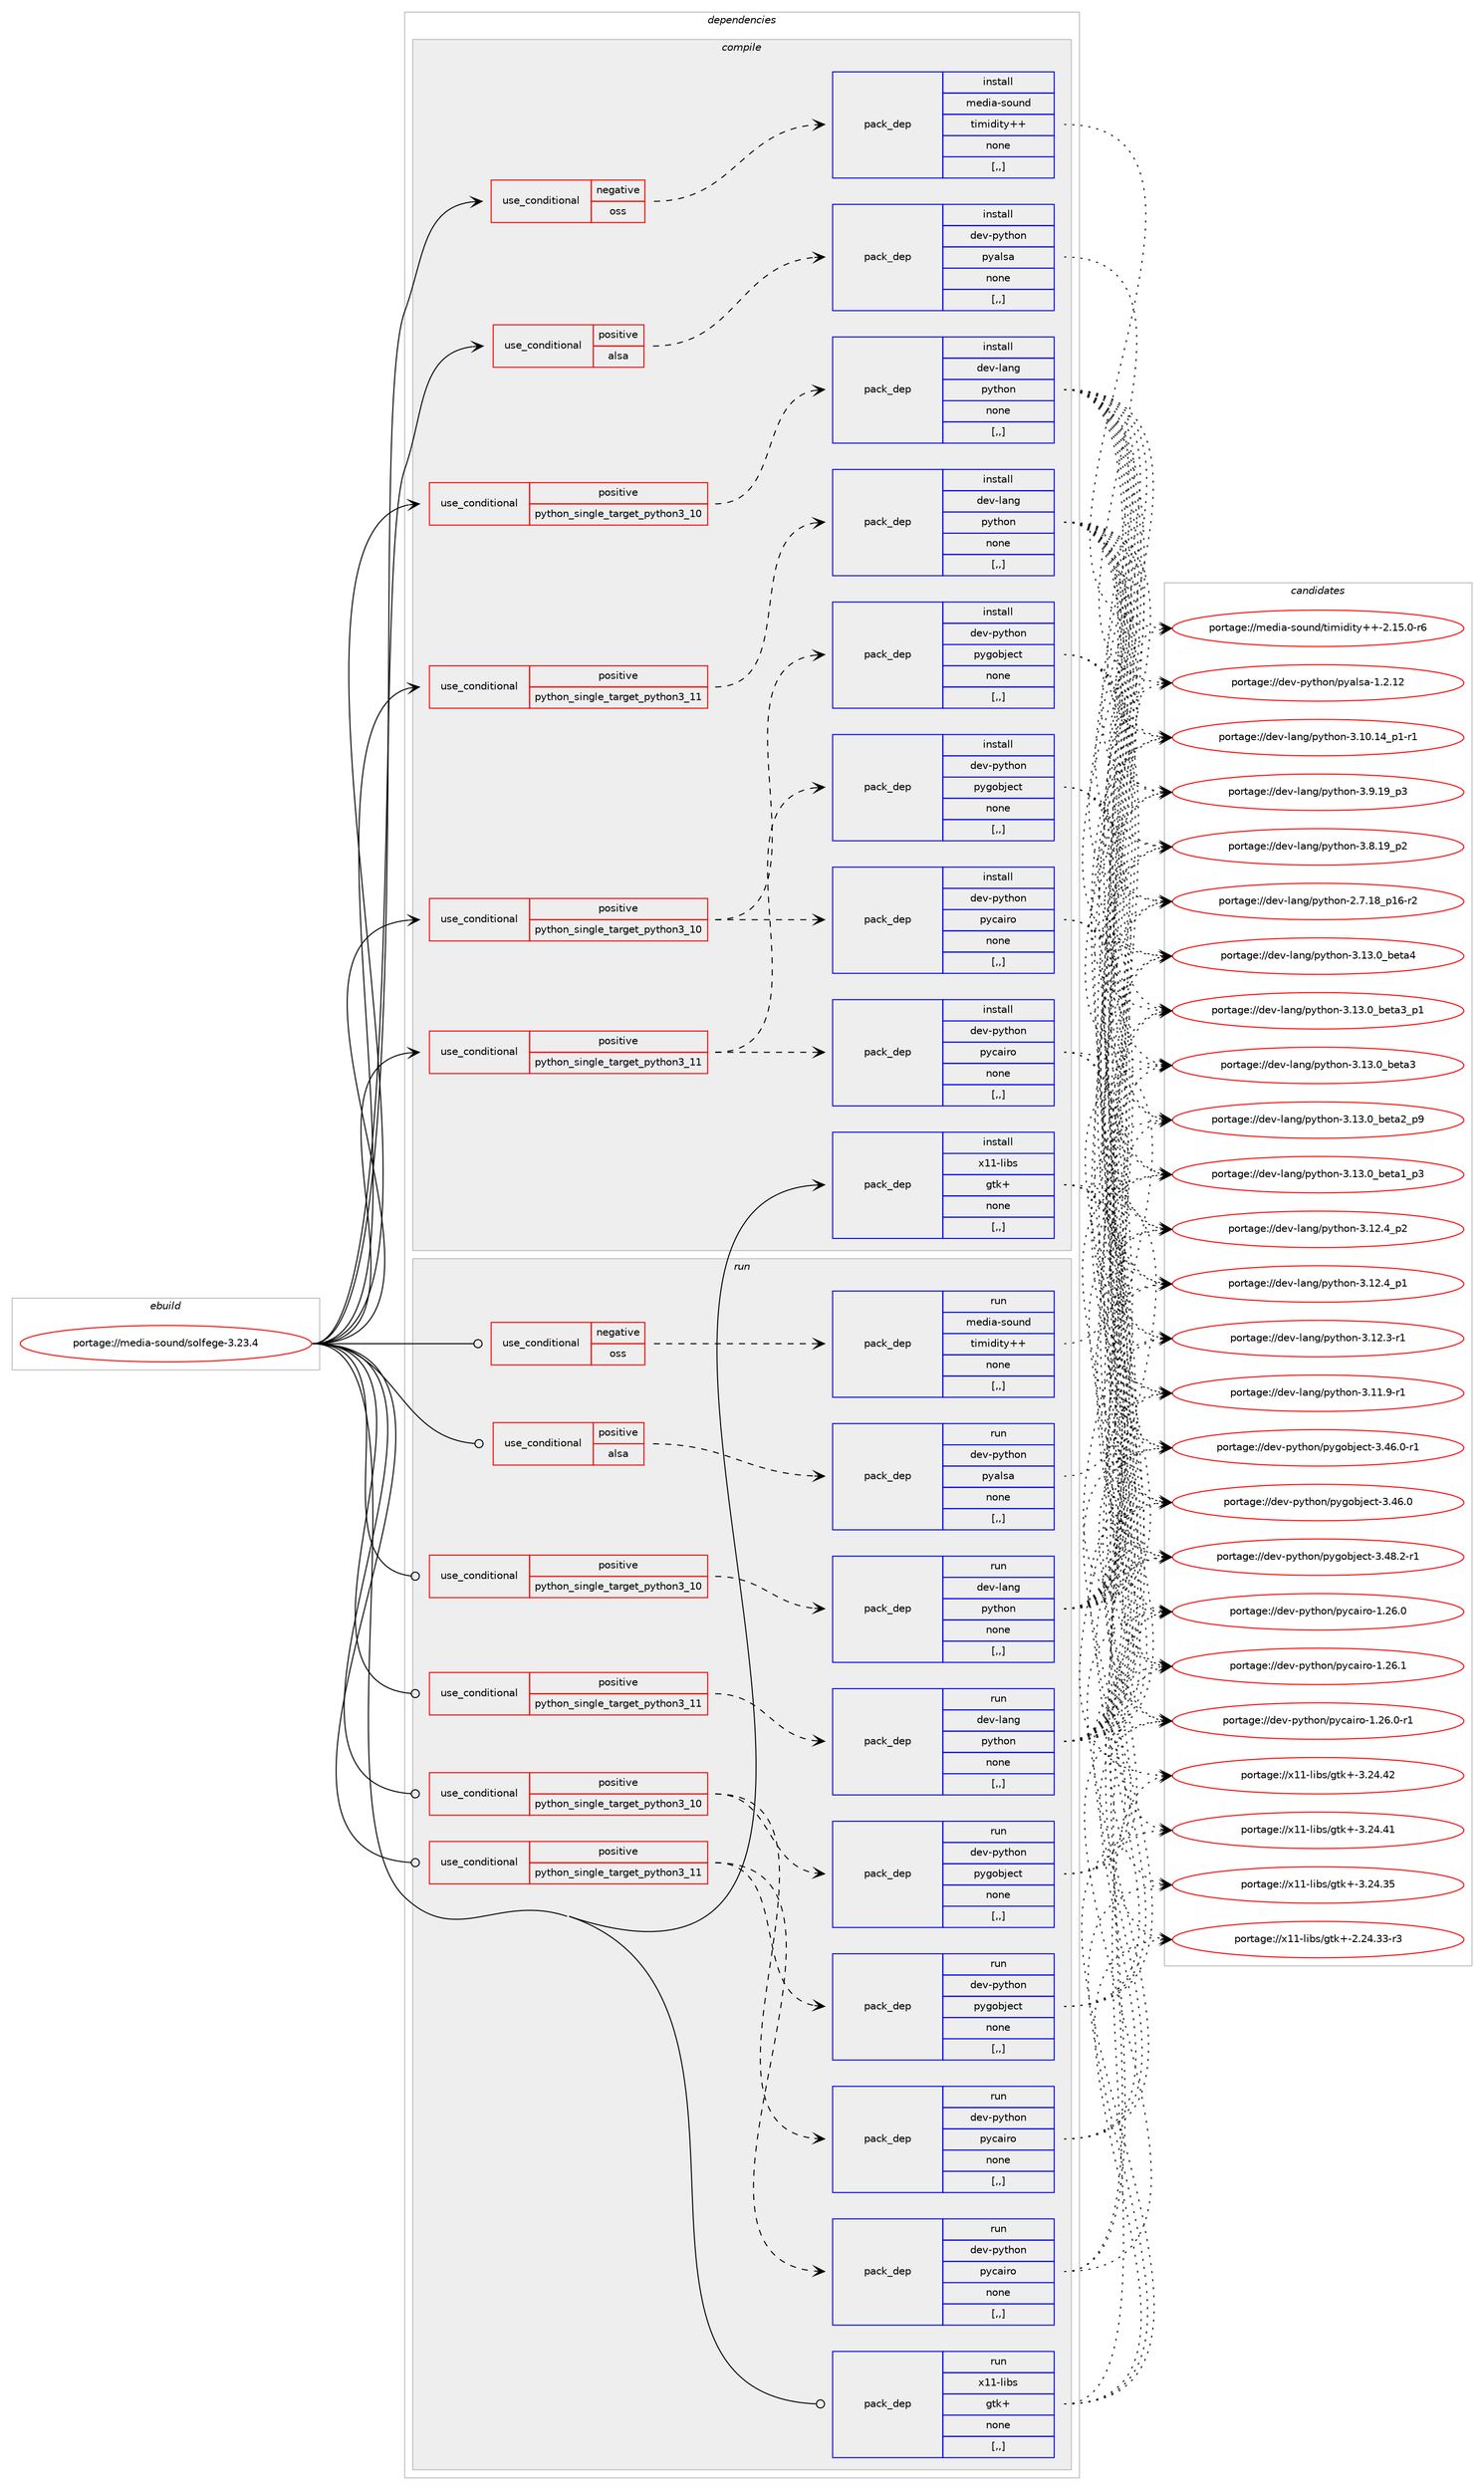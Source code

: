 digraph prolog {

# *************
# Graph options
# *************

newrank=true;
concentrate=true;
compound=true;
graph [rankdir=LR,fontname=Helvetica,fontsize=10,ranksep=1.5];#, ranksep=2.5, nodesep=0.2];
edge  [arrowhead=vee];
node  [fontname=Helvetica,fontsize=10];

# **********
# The ebuild
# **********

subgraph cluster_leftcol {
color=gray;
label=<<i>ebuild</i>>;
id [label="portage://media-sound/solfege-3.23.4", color=red, width=4, href="../media-sound/solfege-3.23.4.svg"];
}

# ****************
# The dependencies
# ****************

subgraph cluster_midcol {
color=gray;
label=<<i>dependencies</i>>;
subgraph cluster_compile {
fillcolor="#eeeeee";
style=filled;
label=<<i>compile</i>>;
subgraph cond81376 {
dependency320776 [label=<<TABLE BORDER="0" CELLBORDER="1" CELLSPACING="0" CELLPADDING="4"><TR><TD ROWSPAN="3" CELLPADDING="10">use_conditional</TD></TR><TR><TD>negative</TD></TR><TR><TD>oss</TD></TR></TABLE>>, shape=none, color=red];
subgraph pack236933 {
dependency320777 [label=<<TABLE BORDER="0" CELLBORDER="1" CELLSPACING="0" CELLPADDING="4" WIDTH="220"><TR><TD ROWSPAN="6" CELLPADDING="30">pack_dep</TD></TR><TR><TD WIDTH="110">install</TD></TR><TR><TD>media-sound</TD></TR><TR><TD>timidity++</TD></TR><TR><TD>none</TD></TR><TR><TD>[,,]</TD></TR></TABLE>>, shape=none, color=blue];
}
dependency320776:e -> dependency320777:w [weight=20,style="dashed",arrowhead="vee"];
}
id:e -> dependency320776:w [weight=20,style="solid",arrowhead="vee"];
subgraph cond81377 {
dependency320778 [label=<<TABLE BORDER="0" CELLBORDER="1" CELLSPACING="0" CELLPADDING="4"><TR><TD ROWSPAN="3" CELLPADDING="10">use_conditional</TD></TR><TR><TD>positive</TD></TR><TR><TD>alsa</TD></TR></TABLE>>, shape=none, color=red];
subgraph pack236934 {
dependency320779 [label=<<TABLE BORDER="0" CELLBORDER="1" CELLSPACING="0" CELLPADDING="4" WIDTH="220"><TR><TD ROWSPAN="6" CELLPADDING="30">pack_dep</TD></TR><TR><TD WIDTH="110">install</TD></TR><TR><TD>dev-python</TD></TR><TR><TD>pyalsa</TD></TR><TR><TD>none</TD></TR><TR><TD>[,,]</TD></TR></TABLE>>, shape=none, color=blue];
}
dependency320778:e -> dependency320779:w [weight=20,style="dashed",arrowhead="vee"];
}
id:e -> dependency320778:w [weight=20,style="solid",arrowhead="vee"];
subgraph cond81378 {
dependency320780 [label=<<TABLE BORDER="0" CELLBORDER="1" CELLSPACING="0" CELLPADDING="4"><TR><TD ROWSPAN="3" CELLPADDING="10">use_conditional</TD></TR><TR><TD>positive</TD></TR><TR><TD>python_single_target_python3_10</TD></TR></TABLE>>, shape=none, color=red];
subgraph pack236935 {
dependency320781 [label=<<TABLE BORDER="0" CELLBORDER="1" CELLSPACING="0" CELLPADDING="4" WIDTH="220"><TR><TD ROWSPAN="6" CELLPADDING="30">pack_dep</TD></TR><TR><TD WIDTH="110">install</TD></TR><TR><TD>dev-lang</TD></TR><TR><TD>python</TD></TR><TR><TD>none</TD></TR><TR><TD>[,,]</TD></TR></TABLE>>, shape=none, color=blue];
}
dependency320780:e -> dependency320781:w [weight=20,style="dashed",arrowhead="vee"];
}
id:e -> dependency320780:w [weight=20,style="solid",arrowhead="vee"];
subgraph cond81379 {
dependency320782 [label=<<TABLE BORDER="0" CELLBORDER="1" CELLSPACING="0" CELLPADDING="4"><TR><TD ROWSPAN="3" CELLPADDING="10">use_conditional</TD></TR><TR><TD>positive</TD></TR><TR><TD>python_single_target_python3_10</TD></TR></TABLE>>, shape=none, color=red];
subgraph pack236936 {
dependency320783 [label=<<TABLE BORDER="0" CELLBORDER="1" CELLSPACING="0" CELLPADDING="4" WIDTH="220"><TR><TD ROWSPAN="6" CELLPADDING="30">pack_dep</TD></TR><TR><TD WIDTH="110">install</TD></TR><TR><TD>dev-python</TD></TR><TR><TD>pycairo</TD></TR><TR><TD>none</TD></TR><TR><TD>[,,]</TD></TR></TABLE>>, shape=none, color=blue];
}
dependency320782:e -> dependency320783:w [weight=20,style="dashed",arrowhead="vee"];
subgraph pack236937 {
dependency320784 [label=<<TABLE BORDER="0" CELLBORDER="1" CELLSPACING="0" CELLPADDING="4" WIDTH="220"><TR><TD ROWSPAN="6" CELLPADDING="30">pack_dep</TD></TR><TR><TD WIDTH="110">install</TD></TR><TR><TD>dev-python</TD></TR><TR><TD>pygobject</TD></TR><TR><TD>none</TD></TR><TR><TD>[,,]</TD></TR></TABLE>>, shape=none, color=blue];
}
dependency320782:e -> dependency320784:w [weight=20,style="dashed",arrowhead="vee"];
}
id:e -> dependency320782:w [weight=20,style="solid",arrowhead="vee"];
subgraph cond81380 {
dependency320785 [label=<<TABLE BORDER="0" CELLBORDER="1" CELLSPACING="0" CELLPADDING="4"><TR><TD ROWSPAN="3" CELLPADDING="10">use_conditional</TD></TR><TR><TD>positive</TD></TR><TR><TD>python_single_target_python3_11</TD></TR></TABLE>>, shape=none, color=red];
subgraph pack236938 {
dependency320786 [label=<<TABLE BORDER="0" CELLBORDER="1" CELLSPACING="0" CELLPADDING="4" WIDTH="220"><TR><TD ROWSPAN="6" CELLPADDING="30">pack_dep</TD></TR><TR><TD WIDTH="110">install</TD></TR><TR><TD>dev-lang</TD></TR><TR><TD>python</TD></TR><TR><TD>none</TD></TR><TR><TD>[,,]</TD></TR></TABLE>>, shape=none, color=blue];
}
dependency320785:e -> dependency320786:w [weight=20,style="dashed",arrowhead="vee"];
}
id:e -> dependency320785:w [weight=20,style="solid",arrowhead="vee"];
subgraph cond81381 {
dependency320787 [label=<<TABLE BORDER="0" CELLBORDER="1" CELLSPACING="0" CELLPADDING="4"><TR><TD ROWSPAN="3" CELLPADDING="10">use_conditional</TD></TR><TR><TD>positive</TD></TR><TR><TD>python_single_target_python3_11</TD></TR></TABLE>>, shape=none, color=red];
subgraph pack236939 {
dependency320788 [label=<<TABLE BORDER="0" CELLBORDER="1" CELLSPACING="0" CELLPADDING="4" WIDTH="220"><TR><TD ROWSPAN="6" CELLPADDING="30">pack_dep</TD></TR><TR><TD WIDTH="110">install</TD></TR><TR><TD>dev-python</TD></TR><TR><TD>pycairo</TD></TR><TR><TD>none</TD></TR><TR><TD>[,,]</TD></TR></TABLE>>, shape=none, color=blue];
}
dependency320787:e -> dependency320788:w [weight=20,style="dashed",arrowhead="vee"];
subgraph pack236940 {
dependency320789 [label=<<TABLE BORDER="0" CELLBORDER="1" CELLSPACING="0" CELLPADDING="4" WIDTH="220"><TR><TD ROWSPAN="6" CELLPADDING="30">pack_dep</TD></TR><TR><TD WIDTH="110">install</TD></TR><TR><TD>dev-python</TD></TR><TR><TD>pygobject</TD></TR><TR><TD>none</TD></TR><TR><TD>[,,]</TD></TR></TABLE>>, shape=none, color=blue];
}
dependency320787:e -> dependency320789:w [weight=20,style="dashed",arrowhead="vee"];
}
id:e -> dependency320787:w [weight=20,style="solid",arrowhead="vee"];
subgraph pack236941 {
dependency320790 [label=<<TABLE BORDER="0" CELLBORDER="1" CELLSPACING="0" CELLPADDING="4" WIDTH="220"><TR><TD ROWSPAN="6" CELLPADDING="30">pack_dep</TD></TR><TR><TD WIDTH="110">install</TD></TR><TR><TD>x11-libs</TD></TR><TR><TD>gtk+</TD></TR><TR><TD>none</TD></TR><TR><TD>[,,]</TD></TR></TABLE>>, shape=none, color=blue];
}
id:e -> dependency320790:w [weight=20,style="solid",arrowhead="vee"];
}
subgraph cluster_compileandrun {
fillcolor="#eeeeee";
style=filled;
label=<<i>compile and run</i>>;
}
subgraph cluster_run {
fillcolor="#eeeeee";
style=filled;
label=<<i>run</i>>;
subgraph cond81382 {
dependency320791 [label=<<TABLE BORDER="0" CELLBORDER="1" CELLSPACING="0" CELLPADDING="4"><TR><TD ROWSPAN="3" CELLPADDING="10">use_conditional</TD></TR><TR><TD>negative</TD></TR><TR><TD>oss</TD></TR></TABLE>>, shape=none, color=red];
subgraph pack236942 {
dependency320792 [label=<<TABLE BORDER="0" CELLBORDER="1" CELLSPACING="0" CELLPADDING="4" WIDTH="220"><TR><TD ROWSPAN="6" CELLPADDING="30">pack_dep</TD></TR><TR><TD WIDTH="110">run</TD></TR><TR><TD>media-sound</TD></TR><TR><TD>timidity++</TD></TR><TR><TD>none</TD></TR><TR><TD>[,,]</TD></TR></TABLE>>, shape=none, color=blue];
}
dependency320791:e -> dependency320792:w [weight=20,style="dashed",arrowhead="vee"];
}
id:e -> dependency320791:w [weight=20,style="solid",arrowhead="odot"];
subgraph cond81383 {
dependency320793 [label=<<TABLE BORDER="0" CELLBORDER="1" CELLSPACING="0" CELLPADDING="4"><TR><TD ROWSPAN="3" CELLPADDING="10">use_conditional</TD></TR><TR><TD>positive</TD></TR><TR><TD>alsa</TD></TR></TABLE>>, shape=none, color=red];
subgraph pack236943 {
dependency320794 [label=<<TABLE BORDER="0" CELLBORDER="1" CELLSPACING="0" CELLPADDING="4" WIDTH="220"><TR><TD ROWSPAN="6" CELLPADDING="30">pack_dep</TD></TR><TR><TD WIDTH="110">run</TD></TR><TR><TD>dev-python</TD></TR><TR><TD>pyalsa</TD></TR><TR><TD>none</TD></TR><TR><TD>[,,]</TD></TR></TABLE>>, shape=none, color=blue];
}
dependency320793:e -> dependency320794:w [weight=20,style="dashed",arrowhead="vee"];
}
id:e -> dependency320793:w [weight=20,style="solid",arrowhead="odot"];
subgraph cond81384 {
dependency320795 [label=<<TABLE BORDER="0" CELLBORDER="1" CELLSPACING="0" CELLPADDING="4"><TR><TD ROWSPAN="3" CELLPADDING="10">use_conditional</TD></TR><TR><TD>positive</TD></TR><TR><TD>python_single_target_python3_10</TD></TR></TABLE>>, shape=none, color=red];
subgraph pack236944 {
dependency320796 [label=<<TABLE BORDER="0" CELLBORDER="1" CELLSPACING="0" CELLPADDING="4" WIDTH="220"><TR><TD ROWSPAN="6" CELLPADDING="30">pack_dep</TD></TR><TR><TD WIDTH="110">run</TD></TR><TR><TD>dev-lang</TD></TR><TR><TD>python</TD></TR><TR><TD>none</TD></TR><TR><TD>[,,]</TD></TR></TABLE>>, shape=none, color=blue];
}
dependency320795:e -> dependency320796:w [weight=20,style="dashed",arrowhead="vee"];
}
id:e -> dependency320795:w [weight=20,style="solid",arrowhead="odot"];
subgraph cond81385 {
dependency320797 [label=<<TABLE BORDER="0" CELLBORDER="1" CELLSPACING="0" CELLPADDING="4"><TR><TD ROWSPAN="3" CELLPADDING="10">use_conditional</TD></TR><TR><TD>positive</TD></TR><TR><TD>python_single_target_python3_10</TD></TR></TABLE>>, shape=none, color=red];
subgraph pack236945 {
dependency320798 [label=<<TABLE BORDER="0" CELLBORDER="1" CELLSPACING="0" CELLPADDING="4" WIDTH="220"><TR><TD ROWSPAN="6" CELLPADDING="30">pack_dep</TD></TR><TR><TD WIDTH="110">run</TD></TR><TR><TD>dev-python</TD></TR><TR><TD>pycairo</TD></TR><TR><TD>none</TD></TR><TR><TD>[,,]</TD></TR></TABLE>>, shape=none, color=blue];
}
dependency320797:e -> dependency320798:w [weight=20,style="dashed",arrowhead="vee"];
subgraph pack236946 {
dependency320799 [label=<<TABLE BORDER="0" CELLBORDER="1" CELLSPACING="0" CELLPADDING="4" WIDTH="220"><TR><TD ROWSPAN="6" CELLPADDING="30">pack_dep</TD></TR><TR><TD WIDTH="110">run</TD></TR><TR><TD>dev-python</TD></TR><TR><TD>pygobject</TD></TR><TR><TD>none</TD></TR><TR><TD>[,,]</TD></TR></TABLE>>, shape=none, color=blue];
}
dependency320797:e -> dependency320799:w [weight=20,style="dashed",arrowhead="vee"];
}
id:e -> dependency320797:w [weight=20,style="solid",arrowhead="odot"];
subgraph cond81386 {
dependency320800 [label=<<TABLE BORDER="0" CELLBORDER="1" CELLSPACING="0" CELLPADDING="4"><TR><TD ROWSPAN="3" CELLPADDING="10">use_conditional</TD></TR><TR><TD>positive</TD></TR><TR><TD>python_single_target_python3_11</TD></TR></TABLE>>, shape=none, color=red];
subgraph pack236947 {
dependency320801 [label=<<TABLE BORDER="0" CELLBORDER="1" CELLSPACING="0" CELLPADDING="4" WIDTH="220"><TR><TD ROWSPAN="6" CELLPADDING="30">pack_dep</TD></TR><TR><TD WIDTH="110">run</TD></TR><TR><TD>dev-lang</TD></TR><TR><TD>python</TD></TR><TR><TD>none</TD></TR><TR><TD>[,,]</TD></TR></TABLE>>, shape=none, color=blue];
}
dependency320800:e -> dependency320801:w [weight=20,style="dashed",arrowhead="vee"];
}
id:e -> dependency320800:w [weight=20,style="solid",arrowhead="odot"];
subgraph cond81387 {
dependency320802 [label=<<TABLE BORDER="0" CELLBORDER="1" CELLSPACING="0" CELLPADDING="4"><TR><TD ROWSPAN="3" CELLPADDING="10">use_conditional</TD></TR><TR><TD>positive</TD></TR><TR><TD>python_single_target_python3_11</TD></TR></TABLE>>, shape=none, color=red];
subgraph pack236948 {
dependency320803 [label=<<TABLE BORDER="0" CELLBORDER="1" CELLSPACING="0" CELLPADDING="4" WIDTH="220"><TR><TD ROWSPAN="6" CELLPADDING="30">pack_dep</TD></TR><TR><TD WIDTH="110">run</TD></TR><TR><TD>dev-python</TD></TR><TR><TD>pycairo</TD></TR><TR><TD>none</TD></TR><TR><TD>[,,]</TD></TR></TABLE>>, shape=none, color=blue];
}
dependency320802:e -> dependency320803:w [weight=20,style="dashed",arrowhead="vee"];
subgraph pack236949 {
dependency320804 [label=<<TABLE BORDER="0" CELLBORDER="1" CELLSPACING="0" CELLPADDING="4" WIDTH="220"><TR><TD ROWSPAN="6" CELLPADDING="30">pack_dep</TD></TR><TR><TD WIDTH="110">run</TD></TR><TR><TD>dev-python</TD></TR><TR><TD>pygobject</TD></TR><TR><TD>none</TD></TR><TR><TD>[,,]</TD></TR></TABLE>>, shape=none, color=blue];
}
dependency320802:e -> dependency320804:w [weight=20,style="dashed",arrowhead="vee"];
}
id:e -> dependency320802:w [weight=20,style="solid",arrowhead="odot"];
subgraph pack236950 {
dependency320805 [label=<<TABLE BORDER="0" CELLBORDER="1" CELLSPACING="0" CELLPADDING="4" WIDTH="220"><TR><TD ROWSPAN="6" CELLPADDING="30">pack_dep</TD></TR><TR><TD WIDTH="110">run</TD></TR><TR><TD>x11-libs</TD></TR><TR><TD>gtk+</TD></TR><TR><TD>none</TD></TR><TR><TD>[,,]</TD></TR></TABLE>>, shape=none, color=blue];
}
id:e -> dependency320805:w [weight=20,style="solid",arrowhead="odot"];
}
}

# **************
# The candidates
# **************

subgraph cluster_choices {
rank=same;
color=gray;
label=<<i>candidates</i>>;

subgraph choice236933 {
color=black;
nodesep=1;
choice1091011001059745115111117110100471161051091051001051161214343455046495346484511454 [label="portage://media-sound/timidity++-2.15.0-r6", color=red, width=4,href="../media-sound/timidity++-2.15.0-r6.svg"];
dependency320777:e -> choice1091011001059745115111117110100471161051091051001051161214343455046495346484511454:w [style=dotted,weight="100"];
}
subgraph choice236934 {
color=black;
nodesep=1;
choice1001011184511212111610411111047112121971081159745494650464950 [label="portage://dev-python/pyalsa-1.2.12", color=red, width=4,href="../dev-python/pyalsa-1.2.12.svg"];
dependency320779:e -> choice1001011184511212111610411111047112121971081159745494650464950:w [style=dotted,weight="100"];
}
subgraph choice236935 {
color=black;
nodesep=1;
choice1001011184510897110103471121211161041111104551464951464895981011169752 [label="portage://dev-lang/python-3.13.0_beta4", color=red, width=4,href="../dev-lang/python-3.13.0_beta4.svg"];
choice10010111845108971101034711212111610411111045514649514648959810111697519511249 [label="portage://dev-lang/python-3.13.0_beta3_p1", color=red, width=4,href="../dev-lang/python-3.13.0_beta3_p1.svg"];
choice1001011184510897110103471121211161041111104551464951464895981011169751 [label="portage://dev-lang/python-3.13.0_beta3", color=red, width=4,href="../dev-lang/python-3.13.0_beta3.svg"];
choice10010111845108971101034711212111610411111045514649514648959810111697509511257 [label="portage://dev-lang/python-3.13.0_beta2_p9", color=red, width=4,href="../dev-lang/python-3.13.0_beta2_p9.svg"];
choice10010111845108971101034711212111610411111045514649514648959810111697499511251 [label="portage://dev-lang/python-3.13.0_beta1_p3", color=red, width=4,href="../dev-lang/python-3.13.0_beta1_p3.svg"];
choice100101118451089711010347112121116104111110455146495046529511250 [label="portage://dev-lang/python-3.12.4_p2", color=red, width=4,href="../dev-lang/python-3.12.4_p2.svg"];
choice100101118451089711010347112121116104111110455146495046529511249 [label="portage://dev-lang/python-3.12.4_p1", color=red, width=4,href="../dev-lang/python-3.12.4_p1.svg"];
choice100101118451089711010347112121116104111110455146495046514511449 [label="portage://dev-lang/python-3.12.3-r1", color=red, width=4,href="../dev-lang/python-3.12.3-r1.svg"];
choice100101118451089711010347112121116104111110455146494946574511449 [label="portage://dev-lang/python-3.11.9-r1", color=red, width=4,href="../dev-lang/python-3.11.9-r1.svg"];
choice100101118451089711010347112121116104111110455146494846495295112494511449 [label="portage://dev-lang/python-3.10.14_p1-r1", color=red, width=4,href="../dev-lang/python-3.10.14_p1-r1.svg"];
choice100101118451089711010347112121116104111110455146574649579511251 [label="portage://dev-lang/python-3.9.19_p3", color=red, width=4,href="../dev-lang/python-3.9.19_p3.svg"];
choice100101118451089711010347112121116104111110455146564649579511250 [label="portage://dev-lang/python-3.8.19_p2", color=red, width=4,href="../dev-lang/python-3.8.19_p2.svg"];
choice100101118451089711010347112121116104111110455046554649569511249544511450 [label="portage://dev-lang/python-2.7.18_p16-r2", color=red, width=4,href="../dev-lang/python-2.7.18_p16-r2.svg"];
dependency320781:e -> choice1001011184510897110103471121211161041111104551464951464895981011169752:w [style=dotted,weight="100"];
dependency320781:e -> choice10010111845108971101034711212111610411111045514649514648959810111697519511249:w [style=dotted,weight="100"];
dependency320781:e -> choice1001011184510897110103471121211161041111104551464951464895981011169751:w [style=dotted,weight="100"];
dependency320781:e -> choice10010111845108971101034711212111610411111045514649514648959810111697509511257:w [style=dotted,weight="100"];
dependency320781:e -> choice10010111845108971101034711212111610411111045514649514648959810111697499511251:w [style=dotted,weight="100"];
dependency320781:e -> choice100101118451089711010347112121116104111110455146495046529511250:w [style=dotted,weight="100"];
dependency320781:e -> choice100101118451089711010347112121116104111110455146495046529511249:w [style=dotted,weight="100"];
dependency320781:e -> choice100101118451089711010347112121116104111110455146495046514511449:w [style=dotted,weight="100"];
dependency320781:e -> choice100101118451089711010347112121116104111110455146494946574511449:w [style=dotted,weight="100"];
dependency320781:e -> choice100101118451089711010347112121116104111110455146494846495295112494511449:w [style=dotted,weight="100"];
dependency320781:e -> choice100101118451089711010347112121116104111110455146574649579511251:w [style=dotted,weight="100"];
dependency320781:e -> choice100101118451089711010347112121116104111110455146564649579511250:w [style=dotted,weight="100"];
dependency320781:e -> choice100101118451089711010347112121116104111110455046554649569511249544511450:w [style=dotted,weight="100"];
}
subgraph choice236936 {
color=black;
nodesep=1;
choice1001011184511212111610411111047112121999710511411145494650544649 [label="portage://dev-python/pycairo-1.26.1", color=red, width=4,href="../dev-python/pycairo-1.26.1.svg"];
choice10010111845112121116104111110471121219997105114111454946505446484511449 [label="portage://dev-python/pycairo-1.26.0-r1", color=red, width=4,href="../dev-python/pycairo-1.26.0-r1.svg"];
choice1001011184511212111610411111047112121999710511411145494650544648 [label="portage://dev-python/pycairo-1.26.0", color=red, width=4,href="../dev-python/pycairo-1.26.0.svg"];
dependency320783:e -> choice1001011184511212111610411111047112121999710511411145494650544649:w [style=dotted,weight="100"];
dependency320783:e -> choice10010111845112121116104111110471121219997105114111454946505446484511449:w [style=dotted,weight="100"];
dependency320783:e -> choice1001011184511212111610411111047112121999710511411145494650544648:w [style=dotted,weight="100"];
}
subgraph choice236937 {
color=black;
nodesep=1;
choice10010111845112121116104111110471121211031119810610199116455146525646504511449 [label="portage://dev-python/pygobject-3.48.2-r1", color=red, width=4,href="../dev-python/pygobject-3.48.2-r1.svg"];
choice10010111845112121116104111110471121211031119810610199116455146525446484511449 [label="portage://dev-python/pygobject-3.46.0-r1", color=red, width=4,href="../dev-python/pygobject-3.46.0-r1.svg"];
choice1001011184511212111610411111047112121103111981061019911645514652544648 [label="portage://dev-python/pygobject-3.46.0", color=red, width=4,href="../dev-python/pygobject-3.46.0.svg"];
dependency320784:e -> choice10010111845112121116104111110471121211031119810610199116455146525646504511449:w [style=dotted,weight="100"];
dependency320784:e -> choice10010111845112121116104111110471121211031119810610199116455146525446484511449:w [style=dotted,weight="100"];
dependency320784:e -> choice1001011184511212111610411111047112121103111981061019911645514652544648:w [style=dotted,weight="100"];
}
subgraph choice236938 {
color=black;
nodesep=1;
choice1001011184510897110103471121211161041111104551464951464895981011169752 [label="portage://dev-lang/python-3.13.0_beta4", color=red, width=4,href="../dev-lang/python-3.13.0_beta4.svg"];
choice10010111845108971101034711212111610411111045514649514648959810111697519511249 [label="portage://dev-lang/python-3.13.0_beta3_p1", color=red, width=4,href="../dev-lang/python-3.13.0_beta3_p1.svg"];
choice1001011184510897110103471121211161041111104551464951464895981011169751 [label="portage://dev-lang/python-3.13.0_beta3", color=red, width=4,href="../dev-lang/python-3.13.0_beta3.svg"];
choice10010111845108971101034711212111610411111045514649514648959810111697509511257 [label="portage://dev-lang/python-3.13.0_beta2_p9", color=red, width=4,href="../dev-lang/python-3.13.0_beta2_p9.svg"];
choice10010111845108971101034711212111610411111045514649514648959810111697499511251 [label="portage://dev-lang/python-3.13.0_beta1_p3", color=red, width=4,href="../dev-lang/python-3.13.0_beta1_p3.svg"];
choice100101118451089711010347112121116104111110455146495046529511250 [label="portage://dev-lang/python-3.12.4_p2", color=red, width=4,href="../dev-lang/python-3.12.4_p2.svg"];
choice100101118451089711010347112121116104111110455146495046529511249 [label="portage://dev-lang/python-3.12.4_p1", color=red, width=4,href="../dev-lang/python-3.12.4_p1.svg"];
choice100101118451089711010347112121116104111110455146495046514511449 [label="portage://dev-lang/python-3.12.3-r1", color=red, width=4,href="../dev-lang/python-3.12.3-r1.svg"];
choice100101118451089711010347112121116104111110455146494946574511449 [label="portage://dev-lang/python-3.11.9-r1", color=red, width=4,href="../dev-lang/python-3.11.9-r1.svg"];
choice100101118451089711010347112121116104111110455146494846495295112494511449 [label="portage://dev-lang/python-3.10.14_p1-r1", color=red, width=4,href="../dev-lang/python-3.10.14_p1-r1.svg"];
choice100101118451089711010347112121116104111110455146574649579511251 [label="portage://dev-lang/python-3.9.19_p3", color=red, width=4,href="../dev-lang/python-3.9.19_p3.svg"];
choice100101118451089711010347112121116104111110455146564649579511250 [label="portage://dev-lang/python-3.8.19_p2", color=red, width=4,href="../dev-lang/python-3.8.19_p2.svg"];
choice100101118451089711010347112121116104111110455046554649569511249544511450 [label="portage://dev-lang/python-2.7.18_p16-r2", color=red, width=4,href="../dev-lang/python-2.7.18_p16-r2.svg"];
dependency320786:e -> choice1001011184510897110103471121211161041111104551464951464895981011169752:w [style=dotted,weight="100"];
dependency320786:e -> choice10010111845108971101034711212111610411111045514649514648959810111697519511249:w [style=dotted,weight="100"];
dependency320786:e -> choice1001011184510897110103471121211161041111104551464951464895981011169751:w [style=dotted,weight="100"];
dependency320786:e -> choice10010111845108971101034711212111610411111045514649514648959810111697509511257:w [style=dotted,weight="100"];
dependency320786:e -> choice10010111845108971101034711212111610411111045514649514648959810111697499511251:w [style=dotted,weight="100"];
dependency320786:e -> choice100101118451089711010347112121116104111110455146495046529511250:w [style=dotted,weight="100"];
dependency320786:e -> choice100101118451089711010347112121116104111110455146495046529511249:w [style=dotted,weight="100"];
dependency320786:e -> choice100101118451089711010347112121116104111110455146495046514511449:w [style=dotted,weight="100"];
dependency320786:e -> choice100101118451089711010347112121116104111110455146494946574511449:w [style=dotted,weight="100"];
dependency320786:e -> choice100101118451089711010347112121116104111110455146494846495295112494511449:w [style=dotted,weight="100"];
dependency320786:e -> choice100101118451089711010347112121116104111110455146574649579511251:w [style=dotted,weight="100"];
dependency320786:e -> choice100101118451089711010347112121116104111110455146564649579511250:w [style=dotted,weight="100"];
dependency320786:e -> choice100101118451089711010347112121116104111110455046554649569511249544511450:w [style=dotted,weight="100"];
}
subgraph choice236939 {
color=black;
nodesep=1;
choice1001011184511212111610411111047112121999710511411145494650544649 [label="portage://dev-python/pycairo-1.26.1", color=red, width=4,href="../dev-python/pycairo-1.26.1.svg"];
choice10010111845112121116104111110471121219997105114111454946505446484511449 [label="portage://dev-python/pycairo-1.26.0-r1", color=red, width=4,href="../dev-python/pycairo-1.26.0-r1.svg"];
choice1001011184511212111610411111047112121999710511411145494650544648 [label="portage://dev-python/pycairo-1.26.0", color=red, width=4,href="../dev-python/pycairo-1.26.0.svg"];
dependency320788:e -> choice1001011184511212111610411111047112121999710511411145494650544649:w [style=dotted,weight="100"];
dependency320788:e -> choice10010111845112121116104111110471121219997105114111454946505446484511449:w [style=dotted,weight="100"];
dependency320788:e -> choice1001011184511212111610411111047112121999710511411145494650544648:w [style=dotted,weight="100"];
}
subgraph choice236940 {
color=black;
nodesep=1;
choice10010111845112121116104111110471121211031119810610199116455146525646504511449 [label="portage://dev-python/pygobject-3.48.2-r1", color=red, width=4,href="../dev-python/pygobject-3.48.2-r1.svg"];
choice10010111845112121116104111110471121211031119810610199116455146525446484511449 [label="portage://dev-python/pygobject-3.46.0-r1", color=red, width=4,href="../dev-python/pygobject-3.46.0-r1.svg"];
choice1001011184511212111610411111047112121103111981061019911645514652544648 [label="portage://dev-python/pygobject-3.46.0", color=red, width=4,href="../dev-python/pygobject-3.46.0.svg"];
dependency320789:e -> choice10010111845112121116104111110471121211031119810610199116455146525646504511449:w [style=dotted,weight="100"];
dependency320789:e -> choice10010111845112121116104111110471121211031119810610199116455146525446484511449:w [style=dotted,weight="100"];
dependency320789:e -> choice1001011184511212111610411111047112121103111981061019911645514652544648:w [style=dotted,weight="100"];
}
subgraph choice236941 {
color=black;
nodesep=1;
choice1204949451081059811547103116107434551465052465250 [label="portage://x11-libs/gtk+-3.24.42", color=red, width=4,href="../x11-libs/gtk+-3.24.42.svg"];
choice1204949451081059811547103116107434551465052465249 [label="portage://x11-libs/gtk+-3.24.41", color=red, width=4,href="../x11-libs/gtk+-3.24.41.svg"];
choice1204949451081059811547103116107434551465052465153 [label="portage://x11-libs/gtk+-3.24.35", color=red, width=4,href="../x11-libs/gtk+-3.24.35.svg"];
choice12049494510810598115471031161074345504650524651514511451 [label="portage://x11-libs/gtk+-2.24.33-r3", color=red, width=4,href="../x11-libs/gtk+-2.24.33-r3.svg"];
dependency320790:e -> choice1204949451081059811547103116107434551465052465250:w [style=dotted,weight="100"];
dependency320790:e -> choice1204949451081059811547103116107434551465052465249:w [style=dotted,weight="100"];
dependency320790:e -> choice1204949451081059811547103116107434551465052465153:w [style=dotted,weight="100"];
dependency320790:e -> choice12049494510810598115471031161074345504650524651514511451:w [style=dotted,weight="100"];
}
subgraph choice236942 {
color=black;
nodesep=1;
choice1091011001059745115111117110100471161051091051001051161214343455046495346484511454 [label="portage://media-sound/timidity++-2.15.0-r6", color=red, width=4,href="../media-sound/timidity++-2.15.0-r6.svg"];
dependency320792:e -> choice1091011001059745115111117110100471161051091051001051161214343455046495346484511454:w [style=dotted,weight="100"];
}
subgraph choice236943 {
color=black;
nodesep=1;
choice1001011184511212111610411111047112121971081159745494650464950 [label="portage://dev-python/pyalsa-1.2.12", color=red, width=4,href="../dev-python/pyalsa-1.2.12.svg"];
dependency320794:e -> choice1001011184511212111610411111047112121971081159745494650464950:w [style=dotted,weight="100"];
}
subgraph choice236944 {
color=black;
nodesep=1;
choice1001011184510897110103471121211161041111104551464951464895981011169752 [label="portage://dev-lang/python-3.13.0_beta4", color=red, width=4,href="../dev-lang/python-3.13.0_beta4.svg"];
choice10010111845108971101034711212111610411111045514649514648959810111697519511249 [label="portage://dev-lang/python-3.13.0_beta3_p1", color=red, width=4,href="../dev-lang/python-3.13.0_beta3_p1.svg"];
choice1001011184510897110103471121211161041111104551464951464895981011169751 [label="portage://dev-lang/python-3.13.0_beta3", color=red, width=4,href="../dev-lang/python-3.13.0_beta3.svg"];
choice10010111845108971101034711212111610411111045514649514648959810111697509511257 [label="portage://dev-lang/python-3.13.0_beta2_p9", color=red, width=4,href="../dev-lang/python-3.13.0_beta2_p9.svg"];
choice10010111845108971101034711212111610411111045514649514648959810111697499511251 [label="portage://dev-lang/python-3.13.0_beta1_p3", color=red, width=4,href="../dev-lang/python-3.13.0_beta1_p3.svg"];
choice100101118451089711010347112121116104111110455146495046529511250 [label="portage://dev-lang/python-3.12.4_p2", color=red, width=4,href="../dev-lang/python-3.12.4_p2.svg"];
choice100101118451089711010347112121116104111110455146495046529511249 [label="portage://dev-lang/python-3.12.4_p1", color=red, width=4,href="../dev-lang/python-3.12.4_p1.svg"];
choice100101118451089711010347112121116104111110455146495046514511449 [label="portage://dev-lang/python-3.12.3-r1", color=red, width=4,href="../dev-lang/python-3.12.3-r1.svg"];
choice100101118451089711010347112121116104111110455146494946574511449 [label="portage://dev-lang/python-3.11.9-r1", color=red, width=4,href="../dev-lang/python-3.11.9-r1.svg"];
choice100101118451089711010347112121116104111110455146494846495295112494511449 [label="portage://dev-lang/python-3.10.14_p1-r1", color=red, width=4,href="../dev-lang/python-3.10.14_p1-r1.svg"];
choice100101118451089711010347112121116104111110455146574649579511251 [label="portage://dev-lang/python-3.9.19_p3", color=red, width=4,href="../dev-lang/python-3.9.19_p3.svg"];
choice100101118451089711010347112121116104111110455146564649579511250 [label="portage://dev-lang/python-3.8.19_p2", color=red, width=4,href="../dev-lang/python-3.8.19_p2.svg"];
choice100101118451089711010347112121116104111110455046554649569511249544511450 [label="portage://dev-lang/python-2.7.18_p16-r2", color=red, width=4,href="../dev-lang/python-2.7.18_p16-r2.svg"];
dependency320796:e -> choice1001011184510897110103471121211161041111104551464951464895981011169752:w [style=dotted,weight="100"];
dependency320796:e -> choice10010111845108971101034711212111610411111045514649514648959810111697519511249:w [style=dotted,weight="100"];
dependency320796:e -> choice1001011184510897110103471121211161041111104551464951464895981011169751:w [style=dotted,weight="100"];
dependency320796:e -> choice10010111845108971101034711212111610411111045514649514648959810111697509511257:w [style=dotted,weight="100"];
dependency320796:e -> choice10010111845108971101034711212111610411111045514649514648959810111697499511251:w [style=dotted,weight="100"];
dependency320796:e -> choice100101118451089711010347112121116104111110455146495046529511250:w [style=dotted,weight="100"];
dependency320796:e -> choice100101118451089711010347112121116104111110455146495046529511249:w [style=dotted,weight="100"];
dependency320796:e -> choice100101118451089711010347112121116104111110455146495046514511449:w [style=dotted,weight="100"];
dependency320796:e -> choice100101118451089711010347112121116104111110455146494946574511449:w [style=dotted,weight="100"];
dependency320796:e -> choice100101118451089711010347112121116104111110455146494846495295112494511449:w [style=dotted,weight="100"];
dependency320796:e -> choice100101118451089711010347112121116104111110455146574649579511251:w [style=dotted,weight="100"];
dependency320796:e -> choice100101118451089711010347112121116104111110455146564649579511250:w [style=dotted,weight="100"];
dependency320796:e -> choice100101118451089711010347112121116104111110455046554649569511249544511450:w [style=dotted,weight="100"];
}
subgraph choice236945 {
color=black;
nodesep=1;
choice1001011184511212111610411111047112121999710511411145494650544649 [label="portage://dev-python/pycairo-1.26.1", color=red, width=4,href="../dev-python/pycairo-1.26.1.svg"];
choice10010111845112121116104111110471121219997105114111454946505446484511449 [label="portage://dev-python/pycairo-1.26.0-r1", color=red, width=4,href="../dev-python/pycairo-1.26.0-r1.svg"];
choice1001011184511212111610411111047112121999710511411145494650544648 [label="portage://dev-python/pycairo-1.26.0", color=red, width=4,href="../dev-python/pycairo-1.26.0.svg"];
dependency320798:e -> choice1001011184511212111610411111047112121999710511411145494650544649:w [style=dotted,weight="100"];
dependency320798:e -> choice10010111845112121116104111110471121219997105114111454946505446484511449:w [style=dotted,weight="100"];
dependency320798:e -> choice1001011184511212111610411111047112121999710511411145494650544648:w [style=dotted,weight="100"];
}
subgraph choice236946 {
color=black;
nodesep=1;
choice10010111845112121116104111110471121211031119810610199116455146525646504511449 [label="portage://dev-python/pygobject-3.48.2-r1", color=red, width=4,href="../dev-python/pygobject-3.48.2-r1.svg"];
choice10010111845112121116104111110471121211031119810610199116455146525446484511449 [label="portage://dev-python/pygobject-3.46.0-r1", color=red, width=4,href="../dev-python/pygobject-3.46.0-r1.svg"];
choice1001011184511212111610411111047112121103111981061019911645514652544648 [label="portage://dev-python/pygobject-3.46.0", color=red, width=4,href="../dev-python/pygobject-3.46.0.svg"];
dependency320799:e -> choice10010111845112121116104111110471121211031119810610199116455146525646504511449:w [style=dotted,weight="100"];
dependency320799:e -> choice10010111845112121116104111110471121211031119810610199116455146525446484511449:w [style=dotted,weight="100"];
dependency320799:e -> choice1001011184511212111610411111047112121103111981061019911645514652544648:w [style=dotted,weight="100"];
}
subgraph choice236947 {
color=black;
nodesep=1;
choice1001011184510897110103471121211161041111104551464951464895981011169752 [label="portage://dev-lang/python-3.13.0_beta4", color=red, width=4,href="../dev-lang/python-3.13.0_beta4.svg"];
choice10010111845108971101034711212111610411111045514649514648959810111697519511249 [label="portage://dev-lang/python-3.13.0_beta3_p1", color=red, width=4,href="../dev-lang/python-3.13.0_beta3_p1.svg"];
choice1001011184510897110103471121211161041111104551464951464895981011169751 [label="portage://dev-lang/python-3.13.0_beta3", color=red, width=4,href="../dev-lang/python-3.13.0_beta3.svg"];
choice10010111845108971101034711212111610411111045514649514648959810111697509511257 [label="portage://dev-lang/python-3.13.0_beta2_p9", color=red, width=4,href="../dev-lang/python-3.13.0_beta2_p9.svg"];
choice10010111845108971101034711212111610411111045514649514648959810111697499511251 [label="portage://dev-lang/python-3.13.0_beta1_p3", color=red, width=4,href="../dev-lang/python-3.13.0_beta1_p3.svg"];
choice100101118451089711010347112121116104111110455146495046529511250 [label="portage://dev-lang/python-3.12.4_p2", color=red, width=4,href="../dev-lang/python-3.12.4_p2.svg"];
choice100101118451089711010347112121116104111110455146495046529511249 [label="portage://dev-lang/python-3.12.4_p1", color=red, width=4,href="../dev-lang/python-3.12.4_p1.svg"];
choice100101118451089711010347112121116104111110455146495046514511449 [label="portage://dev-lang/python-3.12.3-r1", color=red, width=4,href="../dev-lang/python-3.12.3-r1.svg"];
choice100101118451089711010347112121116104111110455146494946574511449 [label="portage://dev-lang/python-3.11.9-r1", color=red, width=4,href="../dev-lang/python-3.11.9-r1.svg"];
choice100101118451089711010347112121116104111110455146494846495295112494511449 [label="portage://dev-lang/python-3.10.14_p1-r1", color=red, width=4,href="../dev-lang/python-3.10.14_p1-r1.svg"];
choice100101118451089711010347112121116104111110455146574649579511251 [label="portage://dev-lang/python-3.9.19_p3", color=red, width=4,href="../dev-lang/python-3.9.19_p3.svg"];
choice100101118451089711010347112121116104111110455146564649579511250 [label="portage://dev-lang/python-3.8.19_p2", color=red, width=4,href="../dev-lang/python-3.8.19_p2.svg"];
choice100101118451089711010347112121116104111110455046554649569511249544511450 [label="portage://dev-lang/python-2.7.18_p16-r2", color=red, width=4,href="../dev-lang/python-2.7.18_p16-r2.svg"];
dependency320801:e -> choice1001011184510897110103471121211161041111104551464951464895981011169752:w [style=dotted,weight="100"];
dependency320801:e -> choice10010111845108971101034711212111610411111045514649514648959810111697519511249:w [style=dotted,weight="100"];
dependency320801:e -> choice1001011184510897110103471121211161041111104551464951464895981011169751:w [style=dotted,weight="100"];
dependency320801:e -> choice10010111845108971101034711212111610411111045514649514648959810111697509511257:w [style=dotted,weight="100"];
dependency320801:e -> choice10010111845108971101034711212111610411111045514649514648959810111697499511251:w [style=dotted,weight="100"];
dependency320801:e -> choice100101118451089711010347112121116104111110455146495046529511250:w [style=dotted,weight="100"];
dependency320801:e -> choice100101118451089711010347112121116104111110455146495046529511249:w [style=dotted,weight="100"];
dependency320801:e -> choice100101118451089711010347112121116104111110455146495046514511449:w [style=dotted,weight="100"];
dependency320801:e -> choice100101118451089711010347112121116104111110455146494946574511449:w [style=dotted,weight="100"];
dependency320801:e -> choice100101118451089711010347112121116104111110455146494846495295112494511449:w [style=dotted,weight="100"];
dependency320801:e -> choice100101118451089711010347112121116104111110455146574649579511251:w [style=dotted,weight="100"];
dependency320801:e -> choice100101118451089711010347112121116104111110455146564649579511250:w [style=dotted,weight="100"];
dependency320801:e -> choice100101118451089711010347112121116104111110455046554649569511249544511450:w [style=dotted,weight="100"];
}
subgraph choice236948 {
color=black;
nodesep=1;
choice1001011184511212111610411111047112121999710511411145494650544649 [label="portage://dev-python/pycairo-1.26.1", color=red, width=4,href="../dev-python/pycairo-1.26.1.svg"];
choice10010111845112121116104111110471121219997105114111454946505446484511449 [label="portage://dev-python/pycairo-1.26.0-r1", color=red, width=4,href="../dev-python/pycairo-1.26.0-r1.svg"];
choice1001011184511212111610411111047112121999710511411145494650544648 [label="portage://dev-python/pycairo-1.26.0", color=red, width=4,href="../dev-python/pycairo-1.26.0.svg"];
dependency320803:e -> choice1001011184511212111610411111047112121999710511411145494650544649:w [style=dotted,weight="100"];
dependency320803:e -> choice10010111845112121116104111110471121219997105114111454946505446484511449:w [style=dotted,weight="100"];
dependency320803:e -> choice1001011184511212111610411111047112121999710511411145494650544648:w [style=dotted,weight="100"];
}
subgraph choice236949 {
color=black;
nodesep=1;
choice10010111845112121116104111110471121211031119810610199116455146525646504511449 [label="portage://dev-python/pygobject-3.48.2-r1", color=red, width=4,href="../dev-python/pygobject-3.48.2-r1.svg"];
choice10010111845112121116104111110471121211031119810610199116455146525446484511449 [label="portage://dev-python/pygobject-3.46.0-r1", color=red, width=4,href="../dev-python/pygobject-3.46.0-r1.svg"];
choice1001011184511212111610411111047112121103111981061019911645514652544648 [label="portage://dev-python/pygobject-3.46.0", color=red, width=4,href="../dev-python/pygobject-3.46.0.svg"];
dependency320804:e -> choice10010111845112121116104111110471121211031119810610199116455146525646504511449:w [style=dotted,weight="100"];
dependency320804:e -> choice10010111845112121116104111110471121211031119810610199116455146525446484511449:w [style=dotted,weight="100"];
dependency320804:e -> choice1001011184511212111610411111047112121103111981061019911645514652544648:w [style=dotted,weight="100"];
}
subgraph choice236950 {
color=black;
nodesep=1;
choice1204949451081059811547103116107434551465052465250 [label="portage://x11-libs/gtk+-3.24.42", color=red, width=4,href="../x11-libs/gtk+-3.24.42.svg"];
choice1204949451081059811547103116107434551465052465249 [label="portage://x11-libs/gtk+-3.24.41", color=red, width=4,href="../x11-libs/gtk+-3.24.41.svg"];
choice1204949451081059811547103116107434551465052465153 [label="portage://x11-libs/gtk+-3.24.35", color=red, width=4,href="../x11-libs/gtk+-3.24.35.svg"];
choice12049494510810598115471031161074345504650524651514511451 [label="portage://x11-libs/gtk+-2.24.33-r3", color=red, width=4,href="../x11-libs/gtk+-2.24.33-r3.svg"];
dependency320805:e -> choice1204949451081059811547103116107434551465052465250:w [style=dotted,weight="100"];
dependency320805:e -> choice1204949451081059811547103116107434551465052465249:w [style=dotted,weight="100"];
dependency320805:e -> choice1204949451081059811547103116107434551465052465153:w [style=dotted,weight="100"];
dependency320805:e -> choice12049494510810598115471031161074345504650524651514511451:w [style=dotted,weight="100"];
}
}

}

